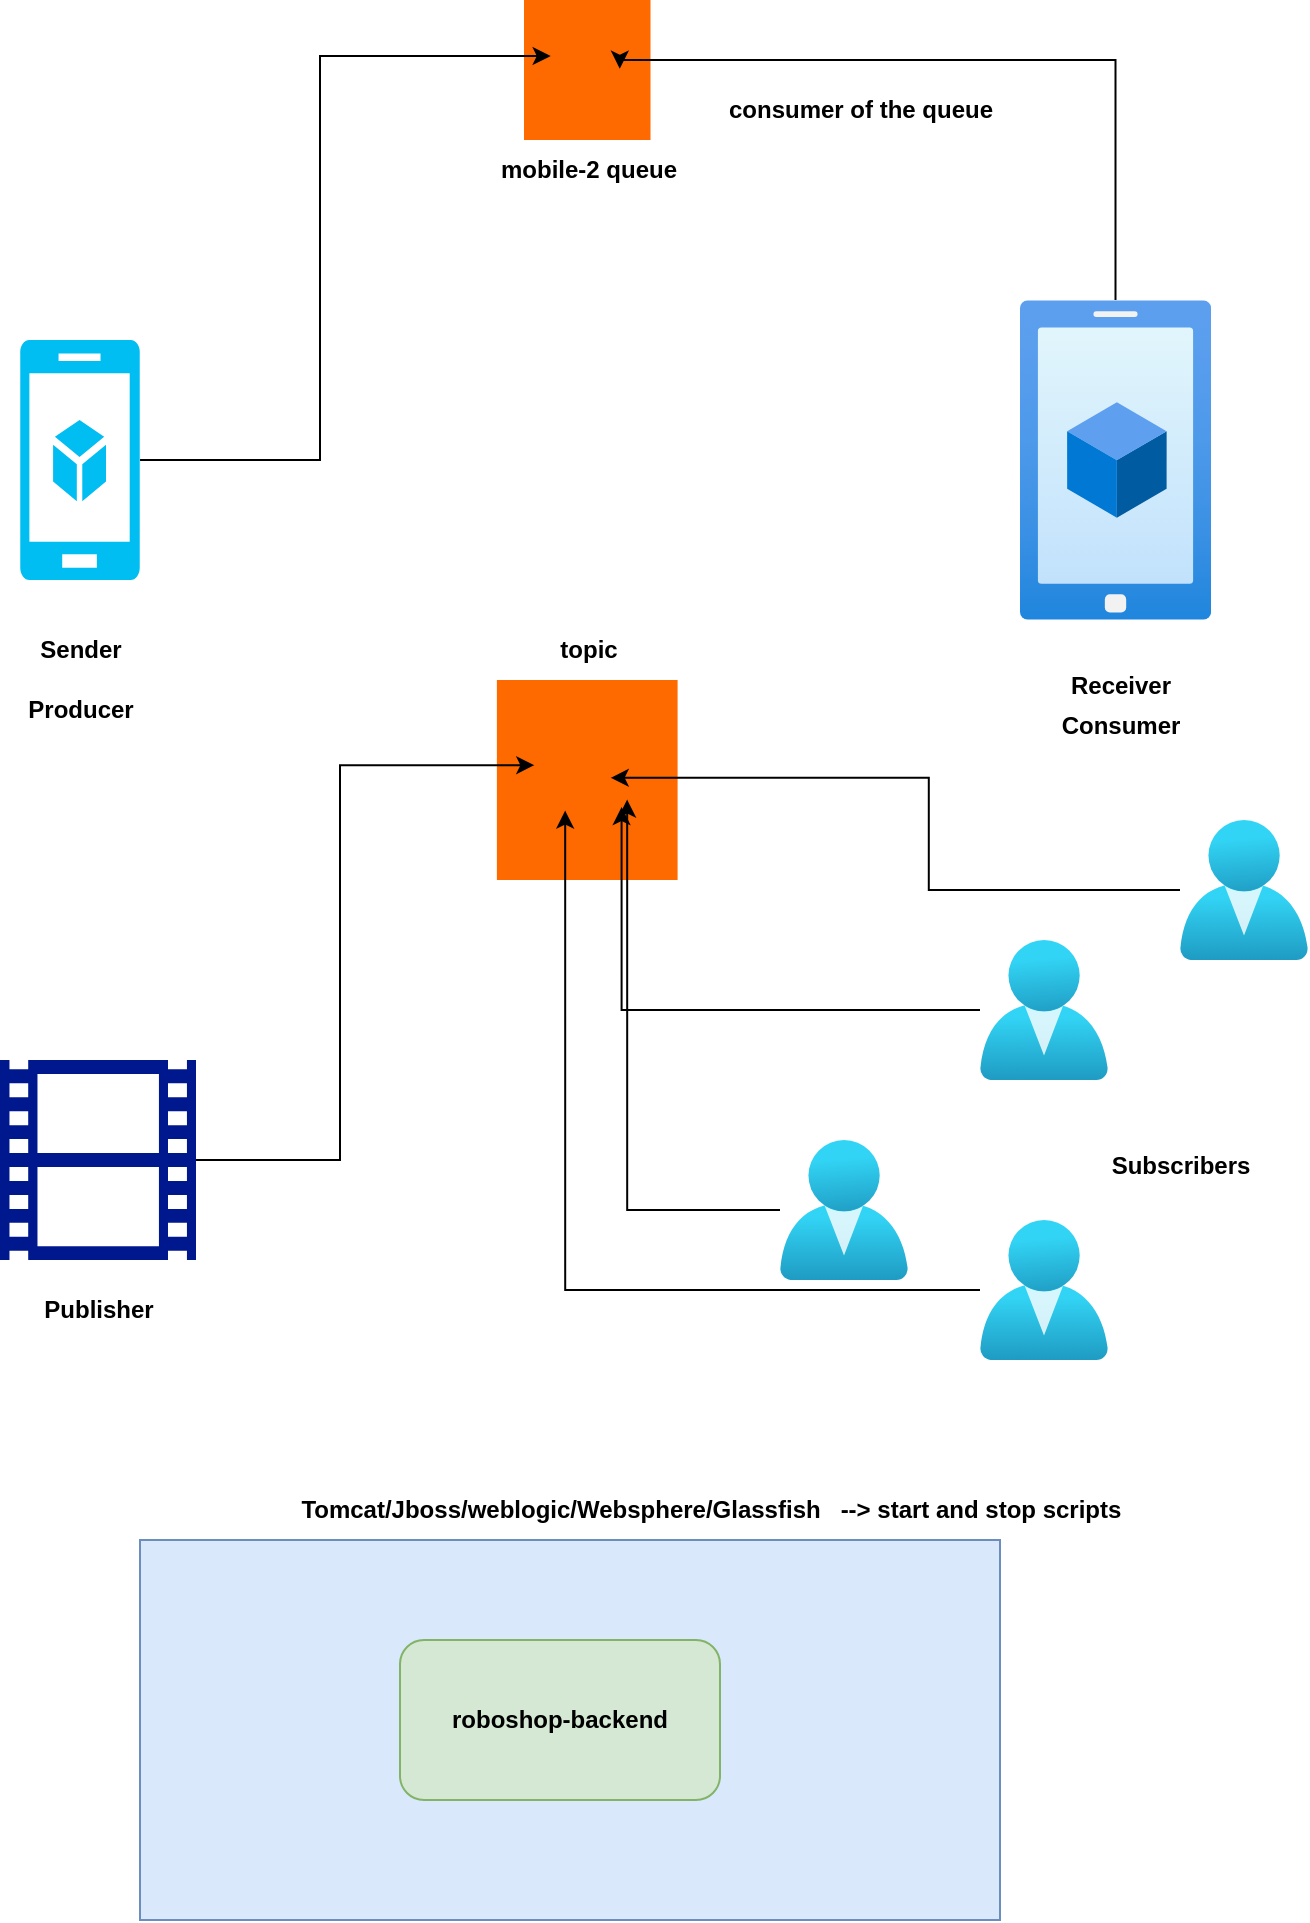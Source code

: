 <mxfile version="27.0.3">
  <diagram name="Page-1" id="HJTg6wpcpcyNd1Pl1H-P">
    <mxGraphModel dx="1251" dy="660" grid="1" gridSize="10" guides="1" tooltips="1" connect="1" arrows="1" fold="1" page="1" pageScale="1" pageWidth="850" pageHeight="1100" math="0" shadow="0">
      <root>
        <mxCell id="0" />
        <mxCell id="1" parent="0" />
        <mxCell id="Gx0rVJewLYKmbENVK71g-1" value="" style="verticalLabelPosition=bottom;html=1;verticalAlign=top;align=center;strokeColor=none;fillColor=#00BEF2;shape=mxgraph.azure.mobile_services;pointerEvents=1;" vertex="1" parent="1">
          <mxGeometry x="110" y="210" width="60" height="120" as="geometry" />
        </mxCell>
        <mxCell id="Gx0rVJewLYKmbENVK71g-2" value="" style="image;aspect=fixed;html=1;points=[];align=center;fontSize=12;image=img/lib/azure2/general/Mobile.svg;" vertex="1" parent="1">
          <mxGeometry x="610" y="190" width="95.52" height="160" as="geometry" />
        </mxCell>
        <mxCell id="Gx0rVJewLYKmbENVK71g-3" value="" style="points=[];aspect=fixed;html=1;align=center;shadow=0;dashed=0;fillColor=#FF6A00;strokeColor=none;shape=mxgraph.alibaba_cloud.mq_message_queue;" vertex="1" parent="1">
          <mxGeometry x="362" y="40" width="63.25" height="70" as="geometry" />
        </mxCell>
        <mxCell id="Gx0rVJewLYKmbENVK71g-4" value="&lt;b&gt;Sender&lt;/b&gt;" style="text;html=1;align=center;verticalAlign=middle;resizable=0;points=[];autosize=1;strokeColor=none;fillColor=none;" vertex="1" parent="1">
          <mxGeometry x="110" y="350" width="60" height="30" as="geometry" />
        </mxCell>
        <mxCell id="Gx0rVJewLYKmbENVK71g-5" value="&lt;b&gt;Receiver&lt;/b&gt;" style="text;html=1;align=center;verticalAlign=middle;resizable=0;points=[];autosize=1;strokeColor=none;fillColor=none;" vertex="1" parent="1">
          <mxGeometry x="625" y="368" width="70" height="30" as="geometry" />
        </mxCell>
        <mxCell id="Gx0rVJewLYKmbENVK71g-8" value="&lt;b&gt;Producer&lt;/b&gt;" style="text;html=1;align=center;verticalAlign=middle;resizable=0;points=[];autosize=1;strokeColor=none;fillColor=none;" vertex="1" parent="1">
          <mxGeometry x="100" y="380" width="80" height="30" as="geometry" />
        </mxCell>
        <mxCell id="Gx0rVJewLYKmbENVK71g-9" value="&lt;b&gt;Consumer&lt;/b&gt;" style="text;html=1;align=center;verticalAlign=middle;resizable=0;points=[];autosize=1;strokeColor=none;fillColor=none;" vertex="1" parent="1">
          <mxGeometry x="620" y="388" width="80" height="30" as="geometry" />
        </mxCell>
        <mxCell id="Gx0rVJewLYKmbENVK71g-10" style="edgeStyle=orthogonalEdgeStyle;rounded=0;orthogonalLoop=1;jettySize=auto;html=1;entryX=0.211;entryY=0.4;entryDx=0;entryDy=0;entryPerimeter=0;" edge="1" parent="1" source="Gx0rVJewLYKmbENVK71g-1" target="Gx0rVJewLYKmbENVK71g-3">
          <mxGeometry relative="1" as="geometry">
            <Array as="points">
              <mxPoint x="260" y="270" />
              <mxPoint x="260" y="68" />
            </Array>
          </mxGeometry>
        </mxCell>
        <mxCell id="Gx0rVJewLYKmbENVK71g-11" value="&lt;b&gt;mobile-2 queue&lt;/b&gt;" style="text;html=1;align=center;verticalAlign=middle;resizable=0;points=[];autosize=1;strokeColor=none;fillColor=none;" vertex="1" parent="1">
          <mxGeometry x="338.62" y="110" width="110" height="30" as="geometry" />
        </mxCell>
        <mxCell id="Gx0rVJewLYKmbENVK71g-12" style="edgeStyle=orthogonalEdgeStyle;rounded=0;orthogonalLoop=1;jettySize=auto;html=1;entryX=0.757;entryY=0.491;entryDx=0;entryDy=0;entryPerimeter=0;" edge="1" parent="1" source="Gx0rVJewLYKmbENVK71g-2" target="Gx0rVJewLYKmbENVK71g-3">
          <mxGeometry relative="1" as="geometry">
            <Array as="points">
              <mxPoint x="658" y="70" />
              <mxPoint x="410" y="70" />
            </Array>
          </mxGeometry>
        </mxCell>
        <mxCell id="Gx0rVJewLYKmbENVK71g-13" value="&lt;b&gt;consumer of the queue&lt;/b&gt;" style="text;html=1;align=center;verticalAlign=middle;resizable=0;points=[];autosize=1;strokeColor=none;fillColor=none;" vertex="1" parent="1">
          <mxGeometry x="450" y="80" width="160" height="30" as="geometry" />
        </mxCell>
        <mxCell id="Gx0rVJewLYKmbENVK71g-14" value="" style="sketch=0;aspect=fixed;pointerEvents=1;shadow=0;dashed=0;html=1;strokeColor=none;labelPosition=center;verticalLabelPosition=bottom;verticalAlign=top;align=center;fillColor=#00188D;shape=mxgraph.mscae.general.video" vertex="1" parent="1">
          <mxGeometry x="100" y="570" width="98" height="100" as="geometry" />
        </mxCell>
        <mxCell id="Gx0rVJewLYKmbENVK71g-17" value="" style="points=[];aspect=fixed;html=1;align=center;shadow=0;dashed=0;fillColor=#FF6A00;strokeColor=none;shape=mxgraph.alibaba_cloud.mq_message_queue;" vertex="1" parent="1">
          <mxGeometry x="348.44" y="380" width="90.36" height="100" as="geometry" />
        </mxCell>
        <mxCell id="Gx0rVJewLYKmbENVK71g-18" style="edgeStyle=orthogonalEdgeStyle;rounded=0;orthogonalLoop=1;jettySize=auto;html=1;entryX=0.207;entryY=0.426;entryDx=0;entryDy=0;entryPerimeter=0;" edge="1" parent="1" source="Gx0rVJewLYKmbENVK71g-14" target="Gx0rVJewLYKmbENVK71g-17">
          <mxGeometry relative="1" as="geometry">
            <Array as="points">
              <mxPoint x="270" y="620" />
              <mxPoint x="270" y="423" />
            </Array>
          </mxGeometry>
        </mxCell>
        <mxCell id="Gx0rVJewLYKmbENVK71g-19" value="&lt;b&gt;topic&lt;/b&gt;" style="text;html=1;align=center;verticalAlign=middle;resizable=0;points=[];autosize=1;strokeColor=none;fillColor=none;" vertex="1" parent="1">
          <mxGeometry x="368.63" y="350" width="50" height="30" as="geometry" />
        </mxCell>
        <mxCell id="Gx0rVJewLYKmbENVK71g-20" value="" style="image;aspect=fixed;html=1;points=[];align=center;fontSize=12;image=img/lib/azure2/identity/Users.svg;" vertex="1" parent="1">
          <mxGeometry x="590" y="510" width="64" height="70" as="geometry" />
        </mxCell>
        <mxCell id="Gx0rVJewLYKmbENVK71g-21" value="" style="image;aspect=fixed;html=1;points=[];align=center;fontSize=12;image=img/lib/azure2/identity/Users.svg;" vertex="1" parent="1">
          <mxGeometry x="490" y="610" width="64" height="70" as="geometry" />
        </mxCell>
        <mxCell id="Gx0rVJewLYKmbENVK71g-22" value="" style="image;aspect=fixed;html=1;points=[];align=center;fontSize=12;image=img/lib/azure2/identity/Users.svg;" vertex="1" parent="1">
          <mxGeometry x="690" y="450" width="64" height="70" as="geometry" />
        </mxCell>
        <mxCell id="Gx0rVJewLYKmbENVK71g-23" value="" style="image;aspect=fixed;html=1;points=[];align=center;fontSize=12;image=img/lib/azure2/identity/Users.svg;" vertex="1" parent="1">
          <mxGeometry x="590" y="650" width="64" height="70" as="geometry" />
        </mxCell>
        <mxCell id="Gx0rVJewLYKmbENVK71g-24" style="edgeStyle=orthogonalEdgeStyle;rounded=0;orthogonalLoop=1;jettySize=auto;html=1;entryX=0.721;entryY=0.598;entryDx=0;entryDy=0;entryPerimeter=0;" edge="1" parent="1" source="Gx0rVJewLYKmbENVK71g-21" target="Gx0rVJewLYKmbENVK71g-17">
          <mxGeometry relative="1" as="geometry" />
        </mxCell>
        <mxCell id="Gx0rVJewLYKmbENVK71g-25" style="edgeStyle=orthogonalEdgeStyle;rounded=0;orthogonalLoop=1;jettySize=auto;html=1;entryX=0.69;entryY=0.635;entryDx=0;entryDy=0;entryPerimeter=0;" edge="1" parent="1" source="Gx0rVJewLYKmbENVK71g-20" target="Gx0rVJewLYKmbENVK71g-17">
          <mxGeometry relative="1" as="geometry" />
        </mxCell>
        <mxCell id="Gx0rVJewLYKmbENVK71g-26" style="edgeStyle=orthogonalEdgeStyle;rounded=0;orthogonalLoop=1;jettySize=auto;html=1;entryX=0.63;entryY=0.489;entryDx=0;entryDy=0;entryPerimeter=0;" edge="1" parent="1" source="Gx0rVJewLYKmbENVK71g-22" target="Gx0rVJewLYKmbENVK71g-17">
          <mxGeometry relative="1" as="geometry" />
        </mxCell>
        <mxCell id="Gx0rVJewLYKmbENVK71g-27" style="edgeStyle=orthogonalEdgeStyle;rounded=0;orthogonalLoop=1;jettySize=auto;html=1;entryX=0.378;entryY=0.653;entryDx=0;entryDy=0;entryPerimeter=0;" edge="1" parent="1" source="Gx0rVJewLYKmbENVK71g-23" target="Gx0rVJewLYKmbENVK71g-17">
          <mxGeometry relative="1" as="geometry" />
        </mxCell>
        <mxCell id="Gx0rVJewLYKmbENVK71g-28" value="&lt;b&gt;Publisher&lt;/b&gt;" style="text;html=1;align=center;verticalAlign=middle;resizable=0;points=[];autosize=1;strokeColor=none;fillColor=none;" vertex="1" parent="1">
          <mxGeometry x="109" y="680" width="80" height="30" as="geometry" />
        </mxCell>
        <mxCell id="Gx0rVJewLYKmbENVK71g-29" value="&lt;b&gt;Subscribers&lt;/b&gt;" style="text;html=1;align=center;verticalAlign=middle;resizable=0;points=[];autosize=1;strokeColor=none;fillColor=none;" vertex="1" parent="1">
          <mxGeometry x="645" y="608" width="90" height="30" as="geometry" />
        </mxCell>
        <mxCell id="Gx0rVJewLYKmbENVK71g-30" value="" style="rounded=0;whiteSpace=wrap;html=1;fillColor=#dae8fc;strokeColor=#6c8ebf;" vertex="1" parent="1">
          <mxGeometry x="170" y="810" width="430" height="190" as="geometry" />
        </mxCell>
        <mxCell id="Gx0rVJewLYKmbENVK71g-31" value="&lt;b&gt;Tomcat/Jboss/weblogic/Websphere/Glassfish&lt;/b&gt;" style="text;html=1;align=center;verticalAlign=middle;resizable=0;points=[];autosize=1;strokeColor=none;fillColor=none;" vertex="1" parent="1">
          <mxGeometry x="240" y="780" width="280" height="30" as="geometry" />
        </mxCell>
        <mxCell id="Gx0rVJewLYKmbENVK71g-32" value="&lt;b&gt;roboshop-backend&lt;/b&gt;" style="rounded=1;whiteSpace=wrap;html=1;fillColor=#d5e8d4;strokeColor=#82b366;" vertex="1" parent="1">
          <mxGeometry x="300" y="860" width="160" height="80" as="geometry" />
        </mxCell>
        <mxCell id="Gx0rVJewLYKmbENVK71g-33" value="&lt;b&gt;--&amp;gt; start and stop scripts&lt;/b&gt;" style="text;html=1;align=center;verticalAlign=middle;resizable=0;points=[];autosize=1;strokeColor=none;fillColor=none;" vertex="1" parent="1">
          <mxGeometry x="510" y="780" width="160" height="30" as="geometry" />
        </mxCell>
      </root>
    </mxGraphModel>
  </diagram>
</mxfile>
